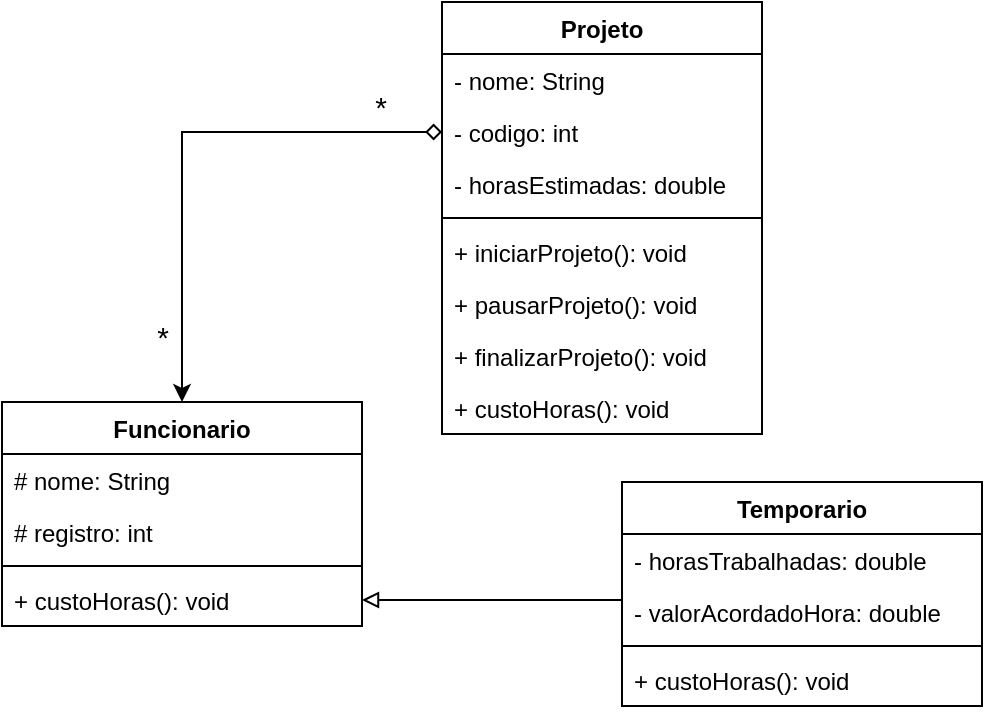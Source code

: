 <mxfile version="15.7.0" type="device"><diagram id="l-R6HEy7wamTzdf2BfI7" name="Page-1"><mxGraphModel dx="786" dy="411" grid="1" gridSize="10" guides="1" tooltips="1" connect="1" arrows="1" fold="1" page="1" pageScale="1" pageWidth="827" pageHeight="1169" math="0" shadow="0"><root><mxCell id="0"/><mxCell id="1" parent="0"/><mxCell id="P7Y7des3IOR6Xmj6XZ_N-1" value="Projeto" style="swimlane;fontStyle=1;align=center;verticalAlign=top;childLayout=stackLayout;horizontal=1;startSize=26;horizontalStack=0;resizeParent=1;resizeParentMax=0;resizeLast=0;collapsible=1;marginBottom=0;" parent="1" vertex="1"><mxGeometry x="360" y="40" width="160" height="216" as="geometry"/></mxCell><mxCell id="P7Y7des3IOR6Xmj6XZ_N-2" value="- nome: String" style="text;strokeColor=none;fillColor=none;align=left;verticalAlign=top;spacingLeft=4;spacingRight=4;overflow=hidden;rotatable=0;points=[[0,0.5],[1,0.5]];portConstraint=eastwest;" parent="P7Y7des3IOR6Xmj6XZ_N-1" vertex="1"><mxGeometry y="26" width="160" height="26" as="geometry"/></mxCell><mxCell id="P7Y7des3IOR6Xmj6XZ_N-5" value="- codigo: int" style="text;strokeColor=none;fillColor=none;align=left;verticalAlign=top;spacingLeft=4;spacingRight=4;overflow=hidden;rotatable=0;points=[[0,0.5],[1,0.5]];portConstraint=eastwest;" parent="P7Y7des3IOR6Xmj6XZ_N-1" vertex="1"><mxGeometry y="52" width="160" height="26" as="geometry"/></mxCell><mxCell id="P7Y7des3IOR6Xmj6XZ_N-27" value="- horasEstimadas: double" style="text;strokeColor=none;fillColor=none;align=left;verticalAlign=top;spacingLeft=4;spacingRight=4;overflow=hidden;rotatable=0;points=[[0,0.5],[1,0.5]];portConstraint=eastwest;" parent="P7Y7des3IOR6Xmj6XZ_N-1" vertex="1"><mxGeometry y="78" width="160" height="26" as="geometry"/></mxCell><mxCell id="P7Y7des3IOR6Xmj6XZ_N-3" value="" style="line;strokeWidth=1;fillColor=none;align=left;verticalAlign=middle;spacingTop=-1;spacingLeft=3;spacingRight=3;rotatable=0;labelPosition=right;points=[];portConstraint=eastwest;" parent="P7Y7des3IOR6Xmj6XZ_N-1" vertex="1"><mxGeometry y="104" width="160" height="8" as="geometry"/></mxCell><mxCell id="9Bvc_K_FaYmw6raeDZVF-1" value="+ iniciarProjeto(): void" style="text;strokeColor=none;fillColor=none;align=left;verticalAlign=top;spacingLeft=4;spacingRight=4;overflow=hidden;rotatable=0;points=[[0,0.5],[1,0.5]];portConstraint=eastwest;" vertex="1" parent="P7Y7des3IOR6Xmj6XZ_N-1"><mxGeometry y="112" width="160" height="26" as="geometry"/></mxCell><mxCell id="9Bvc_K_FaYmw6raeDZVF-3" value="+ pausarProjeto(): void" style="text;strokeColor=none;fillColor=none;align=left;verticalAlign=top;spacingLeft=4;spacingRight=4;overflow=hidden;rotatable=0;points=[[0,0.5],[1,0.5]];portConstraint=eastwest;" vertex="1" parent="P7Y7des3IOR6Xmj6XZ_N-1"><mxGeometry y="138" width="160" height="26" as="geometry"/></mxCell><mxCell id="9Bvc_K_FaYmw6raeDZVF-4" value="+ finalizarProjeto(): void" style="text;strokeColor=none;fillColor=none;align=left;verticalAlign=top;spacingLeft=4;spacingRight=4;overflow=hidden;rotatable=0;points=[[0,0.5],[1,0.5]];portConstraint=eastwest;" vertex="1" parent="P7Y7des3IOR6Xmj6XZ_N-1"><mxGeometry y="164" width="160" height="26" as="geometry"/></mxCell><mxCell id="P7Y7des3IOR6Xmj6XZ_N-4" value="+ custoHoras(): void" style="text;strokeColor=none;fillColor=none;align=left;verticalAlign=top;spacingLeft=4;spacingRight=4;overflow=hidden;rotatable=0;points=[[0,0.5],[1,0.5]];portConstraint=eastwest;" parent="P7Y7des3IOR6Xmj6XZ_N-1" vertex="1"><mxGeometry y="190" width="160" height="26" as="geometry"/></mxCell><mxCell id="P7Y7des3IOR6Xmj6XZ_N-11" value="Funcionario" style="swimlane;fontStyle=1;align=center;verticalAlign=top;childLayout=stackLayout;horizontal=1;startSize=26;horizontalStack=0;resizeParent=1;resizeParentMax=0;resizeLast=0;collapsible=1;marginBottom=0;" parent="1" vertex="1"><mxGeometry x="140" y="240" width="180" height="112" as="geometry"/></mxCell><mxCell id="P7Y7des3IOR6Xmj6XZ_N-12" value="# nome: String" style="text;strokeColor=none;fillColor=none;align=left;verticalAlign=top;spacingLeft=4;spacingRight=4;overflow=hidden;rotatable=0;points=[[0,0.5],[1,0.5]];portConstraint=eastwest;" parent="P7Y7des3IOR6Xmj6XZ_N-11" vertex="1"><mxGeometry y="26" width="180" height="26" as="geometry"/></mxCell><mxCell id="P7Y7des3IOR6Xmj6XZ_N-22" value="# registro: int" style="text;strokeColor=none;fillColor=none;align=left;verticalAlign=top;spacingLeft=4;spacingRight=4;overflow=hidden;rotatable=0;points=[[0,0.5],[1,0.5]];portConstraint=eastwest;" parent="P7Y7des3IOR6Xmj6XZ_N-11" vertex="1"><mxGeometry y="52" width="180" height="26" as="geometry"/></mxCell><mxCell id="P7Y7des3IOR6Xmj6XZ_N-13" value="" style="line;strokeWidth=1;fillColor=none;align=left;verticalAlign=middle;spacingTop=-1;spacingLeft=3;spacingRight=3;rotatable=0;labelPosition=right;points=[];portConstraint=eastwest;" parent="P7Y7des3IOR6Xmj6XZ_N-11" vertex="1"><mxGeometry y="78" width="180" height="8" as="geometry"/></mxCell><mxCell id="P7Y7des3IOR6Xmj6XZ_N-14" value="+ custoHoras(): void" style="text;strokeColor=none;fillColor=none;align=left;verticalAlign=top;spacingLeft=4;spacingRight=4;overflow=hidden;rotatable=0;points=[[0,0.5],[1,0.5]];portConstraint=eastwest;" parent="P7Y7des3IOR6Xmj6XZ_N-11" vertex="1"><mxGeometry y="86" width="180" height="26" as="geometry"/></mxCell><mxCell id="P7Y7des3IOR6Xmj6XZ_N-21" style="edgeStyle=orthogonalEdgeStyle;rounded=0;orthogonalLoop=1;jettySize=auto;html=1;exitX=0;exitY=0.5;exitDx=0;exitDy=0;entryX=1;entryY=0.5;entryDx=0;entryDy=0;endArrow=block;endFill=0;" parent="1" source="9Bvc_K_FaYmw6raeDZVF-9" target="P7Y7des3IOR6Xmj6XZ_N-14" edge="1"><mxGeometry relative="1" as="geometry"><Array as="points"><mxPoint x="450" y="339"/></Array></mxGeometry></mxCell><mxCell id="P7Y7des3IOR6Xmj6XZ_N-23" style="edgeStyle=orthogonalEdgeStyle;rounded=0;orthogonalLoop=1;jettySize=auto;html=1;exitX=0;exitY=0.5;exitDx=0;exitDy=0;entryX=0.5;entryY=0;entryDx=0;entryDy=0;endArrow=classic;endFill=1;startArrow=diamond;startFill=0;" parent="1" source="P7Y7des3IOR6Xmj6XZ_N-5" target="P7Y7des3IOR6Xmj6XZ_N-11" edge="1"><mxGeometry relative="1" as="geometry"/></mxCell><mxCell id="P7Y7des3IOR6Xmj6XZ_N-24" value="*" style="edgeLabel;html=1;align=center;verticalAlign=middle;resizable=0;points=[];fontSize=15;" parent="P7Y7des3IOR6Xmj6XZ_N-23" vertex="1" connectable="0"><mxGeometry x="0.748" y="-1" relative="1" as="geometry"><mxPoint x="-9" as="offset"/></mxGeometry></mxCell><mxCell id="P7Y7des3IOR6Xmj6XZ_N-26" value="*" style="edgeLabel;html=1;align=center;verticalAlign=middle;resizable=0;points=[];fontSize=15;" parent="P7Y7des3IOR6Xmj6XZ_N-23" vertex="1" connectable="0"><mxGeometry x="-0.838" y="-1" relative="1" as="geometry"><mxPoint x="-10" y="-12" as="offset"/></mxGeometry></mxCell><mxCell id="9Bvc_K_FaYmw6raeDZVF-5" value="Temporario" style="swimlane;fontStyle=1;align=center;verticalAlign=top;childLayout=stackLayout;horizontal=1;startSize=26;horizontalStack=0;resizeParent=1;resizeParentMax=0;resizeLast=0;collapsible=1;marginBottom=0;" vertex="1" parent="1"><mxGeometry x="450" y="280" width="180" height="112" as="geometry"/></mxCell><mxCell id="9Bvc_K_FaYmw6raeDZVF-6" value="- horasTrabalhadas: double" style="text;strokeColor=none;fillColor=none;align=left;verticalAlign=top;spacingLeft=4;spacingRight=4;overflow=hidden;rotatable=0;points=[[0,0.5],[1,0.5]];portConstraint=eastwest;" vertex="1" parent="9Bvc_K_FaYmw6raeDZVF-5"><mxGeometry y="26" width="180" height="26" as="geometry"/></mxCell><mxCell id="9Bvc_K_FaYmw6raeDZVF-9" value="- valorAcordadoHora: double" style="text;strokeColor=none;fillColor=none;align=left;verticalAlign=top;spacingLeft=4;spacingRight=4;overflow=hidden;rotatable=0;points=[[0,0.5],[1,0.5]];portConstraint=eastwest;" vertex="1" parent="9Bvc_K_FaYmw6raeDZVF-5"><mxGeometry y="52" width="180" height="26" as="geometry"/></mxCell><mxCell id="9Bvc_K_FaYmw6raeDZVF-7" value="" style="line;strokeWidth=1;fillColor=none;align=left;verticalAlign=middle;spacingTop=-1;spacingLeft=3;spacingRight=3;rotatable=0;labelPosition=right;points=[];portConstraint=eastwest;" vertex="1" parent="9Bvc_K_FaYmw6raeDZVF-5"><mxGeometry y="78" width="180" height="8" as="geometry"/></mxCell><mxCell id="9Bvc_K_FaYmw6raeDZVF-8" value="+ custoHoras(): void" style="text;strokeColor=none;fillColor=none;align=left;verticalAlign=top;spacingLeft=4;spacingRight=4;overflow=hidden;rotatable=0;points=[[0,0.5],[1,0.5]];portConstraint=eastwest;" vertex="1" parent="9Bvc_K_FaYmw6raeDZVF-5"><mxGeometry y="86" width="180" height="26" as="geometry"/></mxCell></root></mxGraphModel></diagram></mxfile>